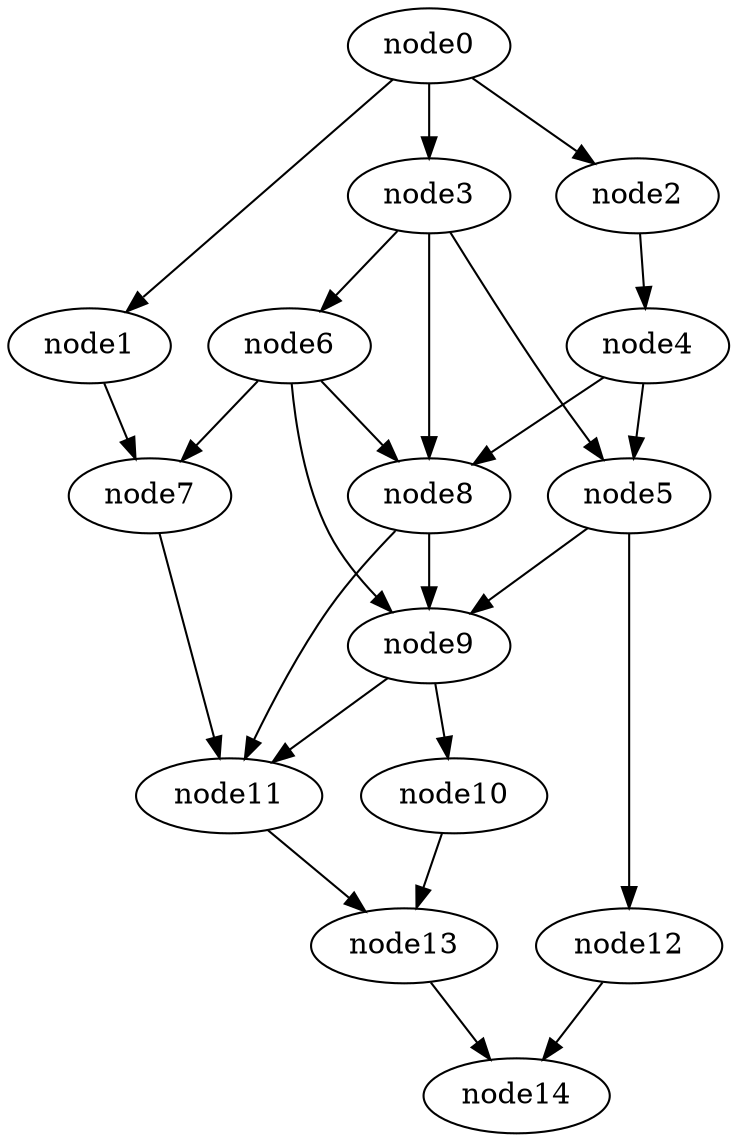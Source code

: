 digraph g{
	node14
	node13 -> node14
	node12 -> node14
	node11 -> node13
	node10 -> node13
	node9 -> node11
	node9 -> node10
	node8 -> node11
	node8 -> node9
	node7 -> node11
	node6 -> node9
	node6 -> node8
	node6 -> node7
	node5 -> node12
	node5 -> node9
	node4 -> node8
	node4 -> node5
	node3 -> node8
	node3 -> node6
	node3 -> node5
	node2 -> node4
	node1 -> node7
	node0 -> node3
	node0 -> node2
	node0 -> node1
}
